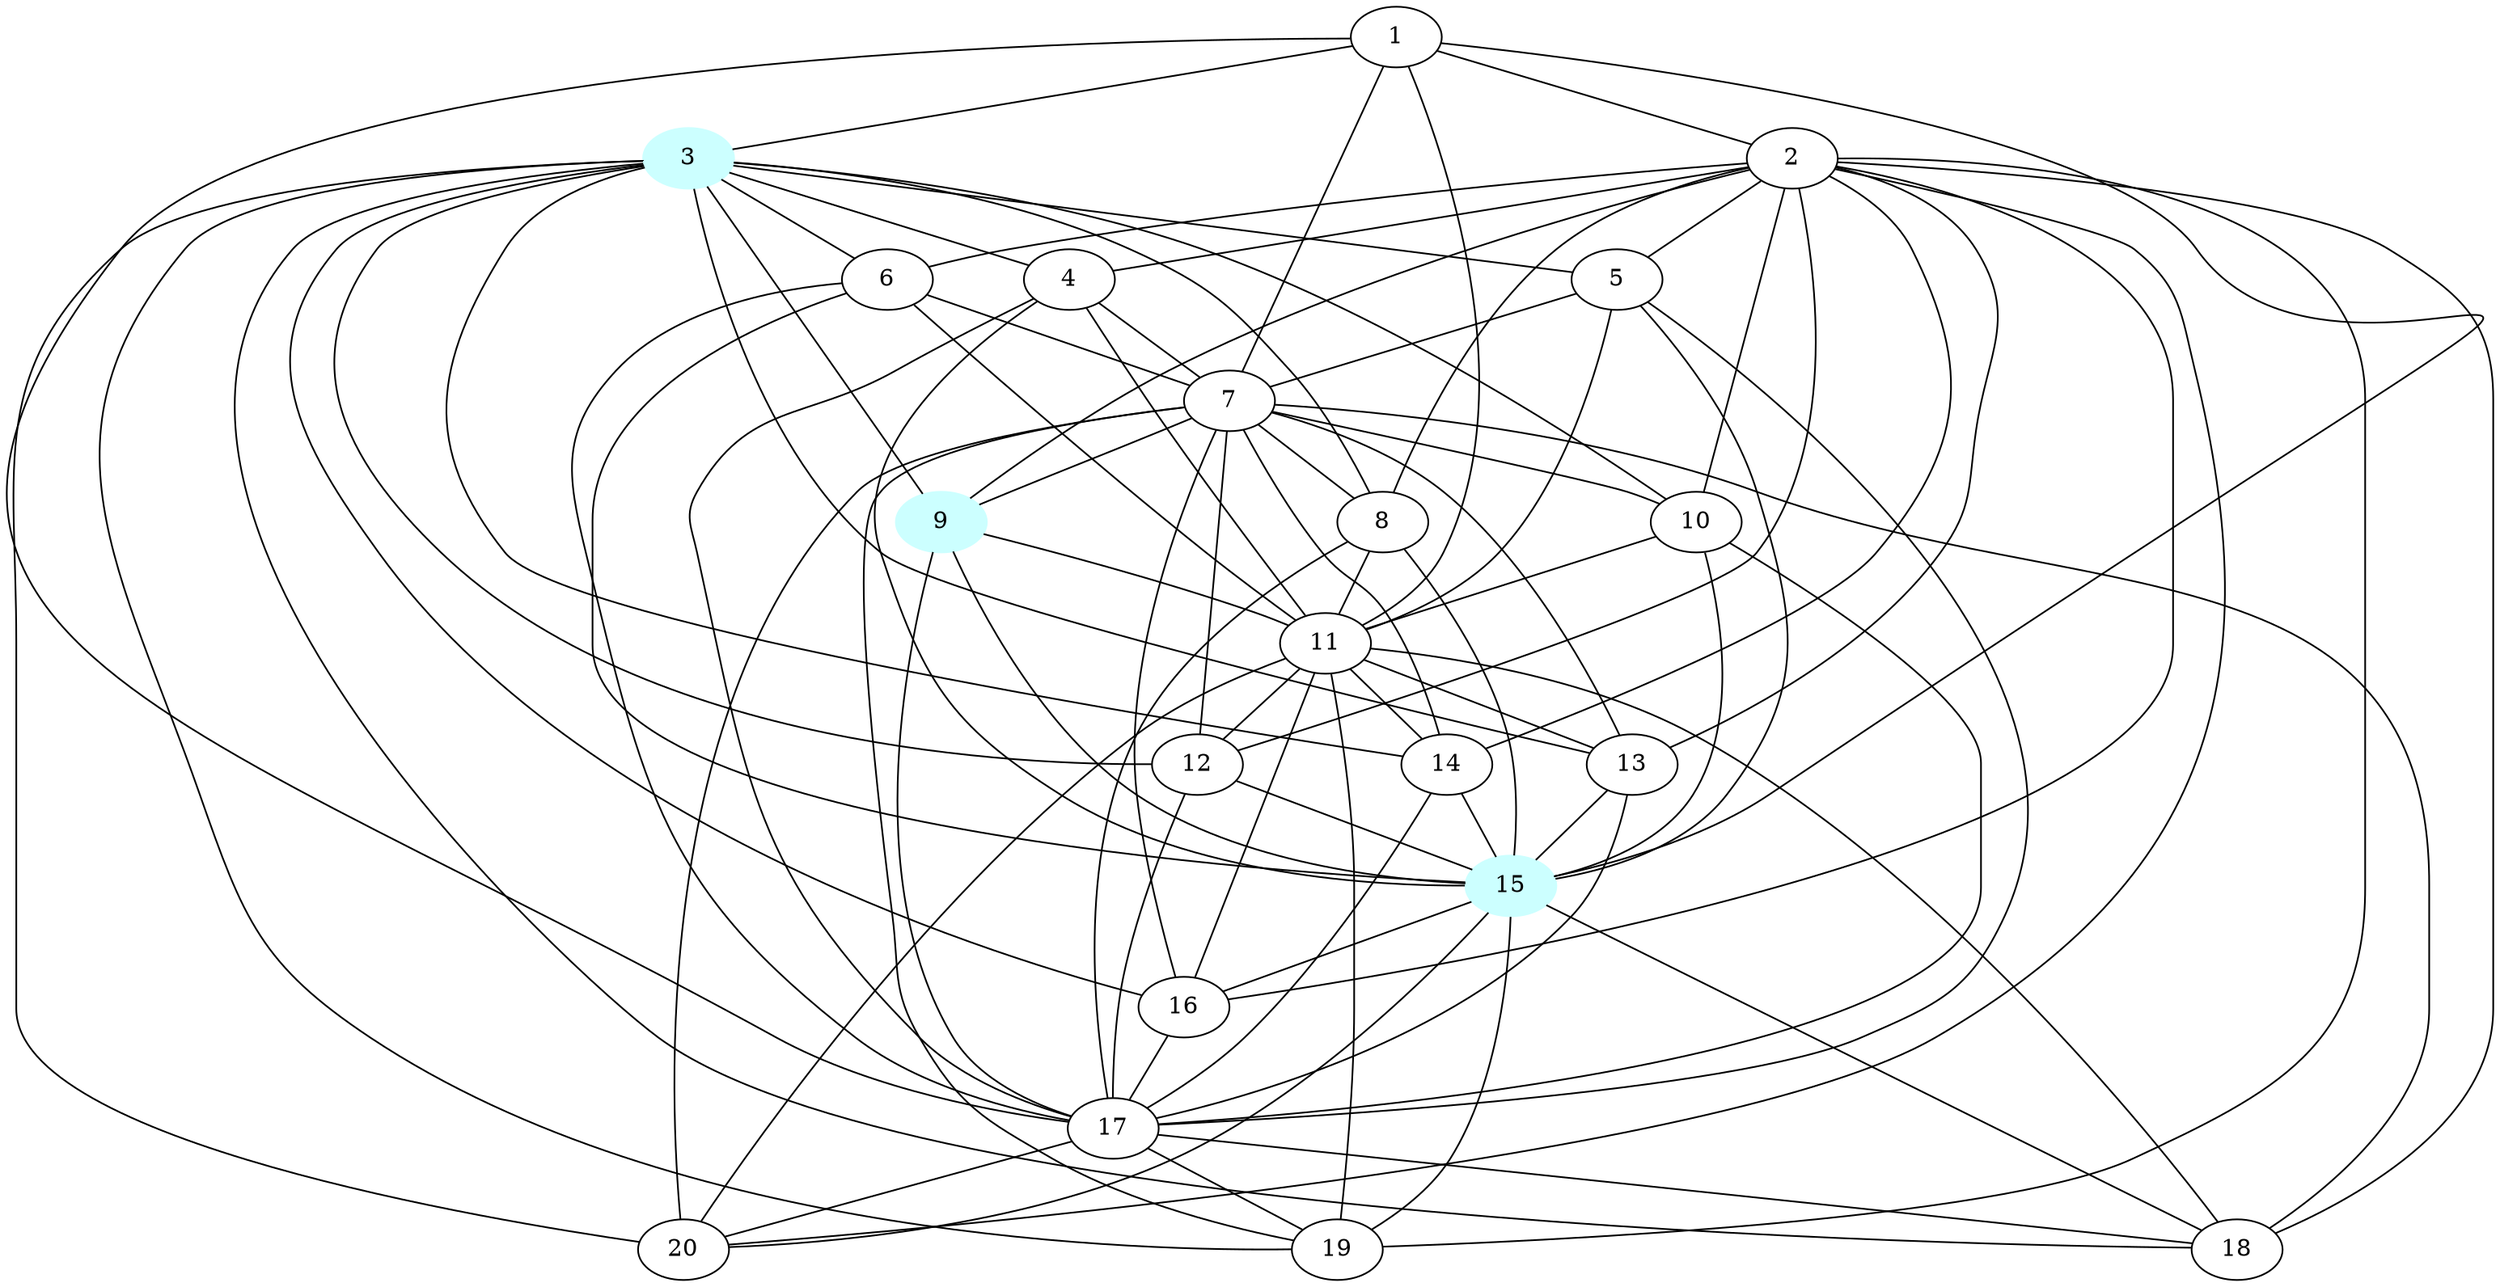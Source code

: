 graph G {
    3 [style=filled, color="#CCFFFF"];
    9 [style=filled, color="#CCFFFF"];
    15 [style=filled, color="#CCFFFF"];
    1 -- 2 [len= -2]
    1 -- 3 [len= -2]
    1 -- 7 [len= -2]
    1 -- 11 [len= -2]
    1 -- 15 [len= -2]
    1 -- 17 [len= -2]
    2 -- 4 [len= -2]
    2 -- 5 [len= -2]
    2 -- 6 [len= -2]
    2 -- 8 [len= -2]
    2 -- 9 [len= -2]
    2 -- 10 [len= -2]
    2 -- 12 [len= -2]
    2 -- 13 [len= -2]
    2 -- 14 [len= -2]
    2 -- 16 [len= -2]
    2 -- 18 [len= -2]
    2 -- 19 [len= -2]
    2 -- 20 [len= -2]
    3 -- 4 [len= -2]
    3 -- 5 [len= -2]
    3 -- 6 [len= -2]
    3 -- 8 [len= -2]
    3 -- 9 [len= -2]
    3 -- 10 [len= -2]
    3 -- 12 [len= -2]
    3 -- 13 [len= -2]
    3 -- 14 [len= -2]
    3 -- 16 [len= -2]
    3 -- 18 [len= -2]
    3 -- 19 [len= -2]
    3 -- 20 [len= -2]
    4 -- 7 [len= -2]
    4 -- 11 [len= -2]
    4 -- 15 [len= -2]
    4 -- 17 [len= -2]
    5 -- 7 [len= -2]
    5 -- 11 [len= -2]
    5 -- 15 [len= -2]
    5 -- 17 [len= -2]
    6 -- 7 [len= -2]
    6 -- 11 [len= -2]
    6 -- 15 [len= -2]
    6 -- 17 [len= -2]
    7 -- 8 [len= -2]
    7 -- 9 [len= -2]
    7 -- 10 [len= -2]
    7 -- 12 [len= -2]
    7 -- 13 [len= -2]
    7 -- 14 [len= -2]
    7 -- 16 [len= -2]
    7 -- 18 [len= -2]
    7 -- 19 [len= -2]
    7 -- 20 [len= -2]
    8 -- 11 [len= -2]
    8 -- 15 [len= -2]
    8 -- 17 [len= -2]
    9 -- 11 [len= -2]
    9 -- 15 [len= -2]
    9 -- 17 [len= -2]
    10 -- 11 [len= -2]
    10 -- 15 [len= -2]
    10 -- 17 [len= -2]
    11 -- 12 [len= -2]
    11 -- 13 [len= -2]
    11 -- 14 [len= -2]
    11 -- 16 [len= -2]
    11 -- 18 [len= -2]
    11 -- 19 [len= -2]
    11 -- 20 [len= -2]
    12 -- 15 [len= -2]
    12 -- 17 [len= -2]
    13 -- 15 [len= -2]
    13 -- 17 [len= -2]
    14 -- 15 [len= -2]
    14 -- 17 [len= -2]
    15 -- 16 [len= -2]
    15 -- 18 [len= -2]
    15 -- 19 [len= -2]
    15 -- 20 [len= -2]
    16 -- 17 [len= -2]
    17 -- 18 [len= -2]
    17 -- 19 [len= -2]
    17 -- 20 [len= -2]
}
